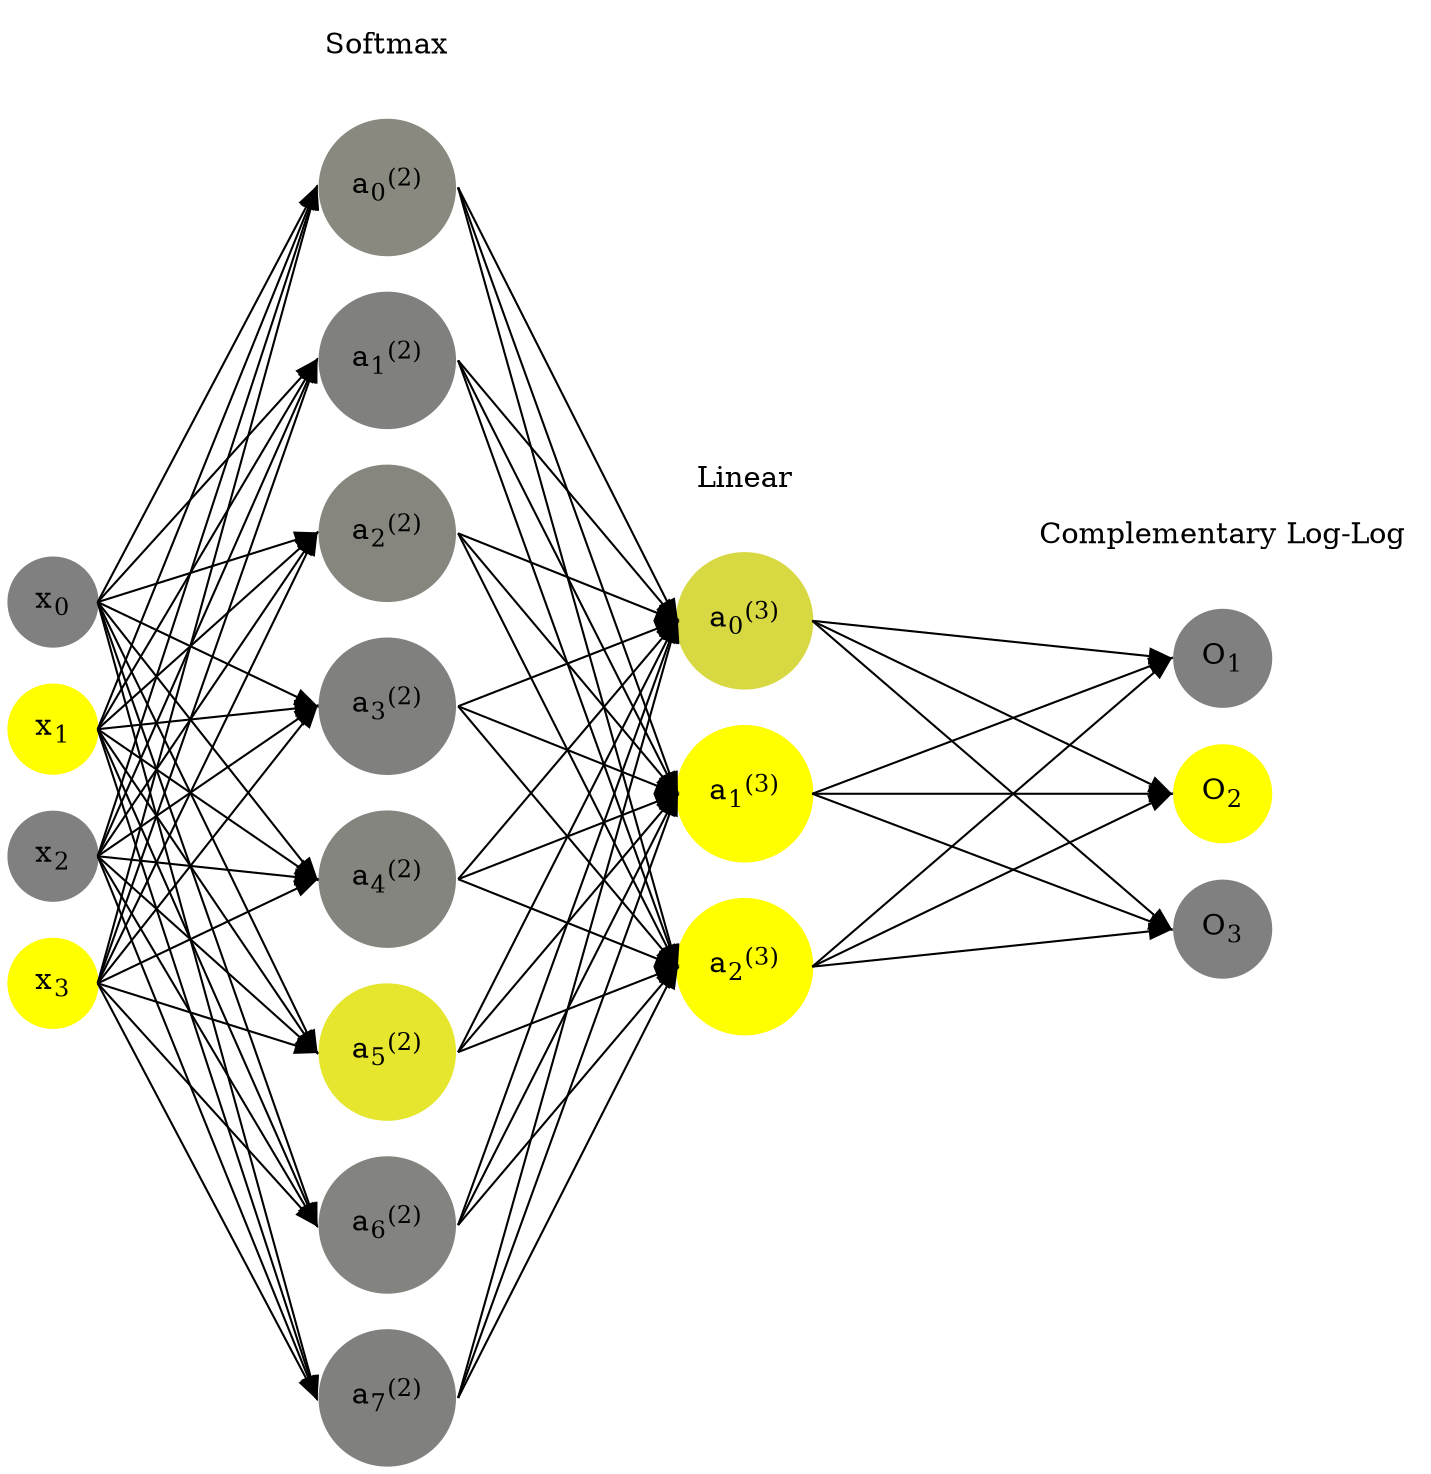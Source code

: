 digraph G {
	rankdir = LR;
	splines=false;
	edge[style=invis];
	ranksep= 1.4;
	{
	node [shape=circle, color="0.1667, 0.0, 0.5", style=filled, fillcolor="0.1667, 0.0, 0.5"];
	x0 [label=<x<sub>0</sub>>];
	}
	{
	node [shape=circle, color="0.1667, 1.0, 1.0", style=filled, fillcolor="0.1667, 1.0, 1.0"];
	x1 [label=<x<sub>1</sub>>];
	}
	{
	node [shape=circle, color="0.1667, 0.0, 0.5", style=filled, fillcolor="0.1667, 0.0, 0.5"];
	x2 [label=<x<sub>2</sub>>];
	}
	{
	node [shape=circle, color="0.1667, 1.0, 1.0", style=filled, fillcolor="0.1667, 1.0, 1.0"];
	x3 [label=<x<sub>3</sub>>];
	}
	{
	node [shape=circle, color="0.1667, 0.078072, 0.539036", style=filled, fillcolor="0.1667, 0.078072, 0.539036"];
	a02 [label=<a<sub>0</sub><sup>(2)</sup>>];
	}
	{
	node [shape=circle, color="0.1667, 0.002043, 0.501022", style=filled, fillcolor="0.1667, 0.002043, 0.501022"];
	a12 [label=<a<sub>1</sub><sup>(2)</sup>>];
	}
	{
	node [shape=circle, color="0.1667, 0.051458, 0.525729", style=filled, fillcolor="0.1667, 0.051458, 0.525729"];
	a22 [label=<a<sub>2</sub><sup>(2)</sup>>];
	}
	{
	node [shape=circle, color="0.1667, 0.000860, 0.500430", style=filled, fillcolor="0.1667, 0.000860, 0.500430"];
	a32 [label=<a<sub>3</sub><sup>(2)</sup>>];
	}
	{
	node [shape=circle, color="0.1667, 0.039229, 0.519614", style=filled, fillcolor="0.1667, 0.039229, 0.519614"];
	a42 [label=<a<sub>4</sub><sup>(2)</sup>>];
	}
	{
	node [shape=circle, color="0.1667, 0.798691, 0.899346", style=filled, fillcolor="0.1667, 0.798691, 0.899346"];
	a52 [label=<a<sub>5</sub><sup>(2)</sup>>];
	}
	{
	node [shape=circle, color="0.1667, 0.023858, 0.511929", style=filled, fillcolor="0.1667, 0.023858, 0.511929"];
	a62 [label=<a<sub>6</sub><sup>(2)</sup>>];
	}
	{
	node [shape=circle, color="0.1667, 0.005789, 0.502895", style=filled, fillcolor="0.1667, 0.005789, 0.502895"];
	a72 [label=<a<sub>7</sub><sup>(2)</sup>>];
	}
	{
	node [shape=circle, color="0.1667, 0.689315, 0.844658", style=filled, fillcolor="0.1667, 0.689315, 0.844658"];
	a03 [label=<a<sub>0</sub><sup>(3)</sup>>];
	}
	{
	node [shape=circle, color="0.1667, 1.243780, 1.121890", style=filled, fillcolor="0.1667, 1.243780, 1.121890"];
	a13 [label=<a<sub>1</sub><sup>(3)</sup>>];
	}
	{
	node [shape=circle, color="0.1667, 1.089899, 1.044949", style=filled, fillcolor="0.1667, 1.089899, 1.044949"];
	a23 [label=<a<sub>2</sub><sup>(3)</sup>>];
	}
	{
	node [shape=circle, color="0.1667, 0.0, 0.5", style=filled, fillcolor="0.1667, 0.0, 0.5"];
	O1 [label=<O<sub>1</sub>>];
	}
	{
	node [shape=circle, color="0.1667, 1.0, 1.0", style=filled, fillcolor="0.1667, 1.0, 1.0"];
	O2 [label=<O<sub>2</sub>>];
	}
	{
	node [shape=circle, color="0.1667, 0.0, 0.5", style=filled, fillcolor="0.1667, 0.0, 0.5"];
	O3 [label=<O<sub>3</sub>>];
	}
	{
	rank=same;
	x0->x1->x2->x3;
	}
	{
	rank=same;
	a02->a12->a22->a32->a42->a52->a62->a72;
	}
	{
	rank=same;
	a03->a13->a23;
	}
	{
	rank=same;
	O1->O2->O3;
	}
	l1 [shape=plaintext,label="Softmax"];
	l1->a02;
	{rank=same; l1;a02};
	l2 [shape=plaintext,label="Linear"];
	l2->a03;
	{rank=same; l2;a03};
	l3 [shape=plaintext,label="Complementary Log-Log"];
	l3->O1;
	{rank=same; l3;O1};
edge[style=solid, tailport=e, headport=w];
	{x0;x1;x2;x3} -> {a02;a12;a22;a32;a42;a52;a62;a72};
	{a02;a12;a22;a32;a42;a52;a62;a72} -> {a03;a13;a23};
	{a03;a13;a23} -> {O1,O2,O3};
}